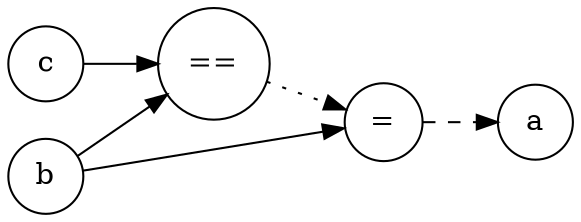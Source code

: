 digraph G {
  rankdir="LR";
  
  node [shape=circle, label="a"] a;
  node [shape=circle, label="b"] b;
  node [shape=circle, label="c"] c;
  node [shape=circle, label="=="] b_c;
  node [shape=circle, label="="] assign;
  
  b -> b_c;
  c -> b_c;
  b -> assign;
  b_c -> assign [style=dotted];
  assign -> a [style=dashed];
}
